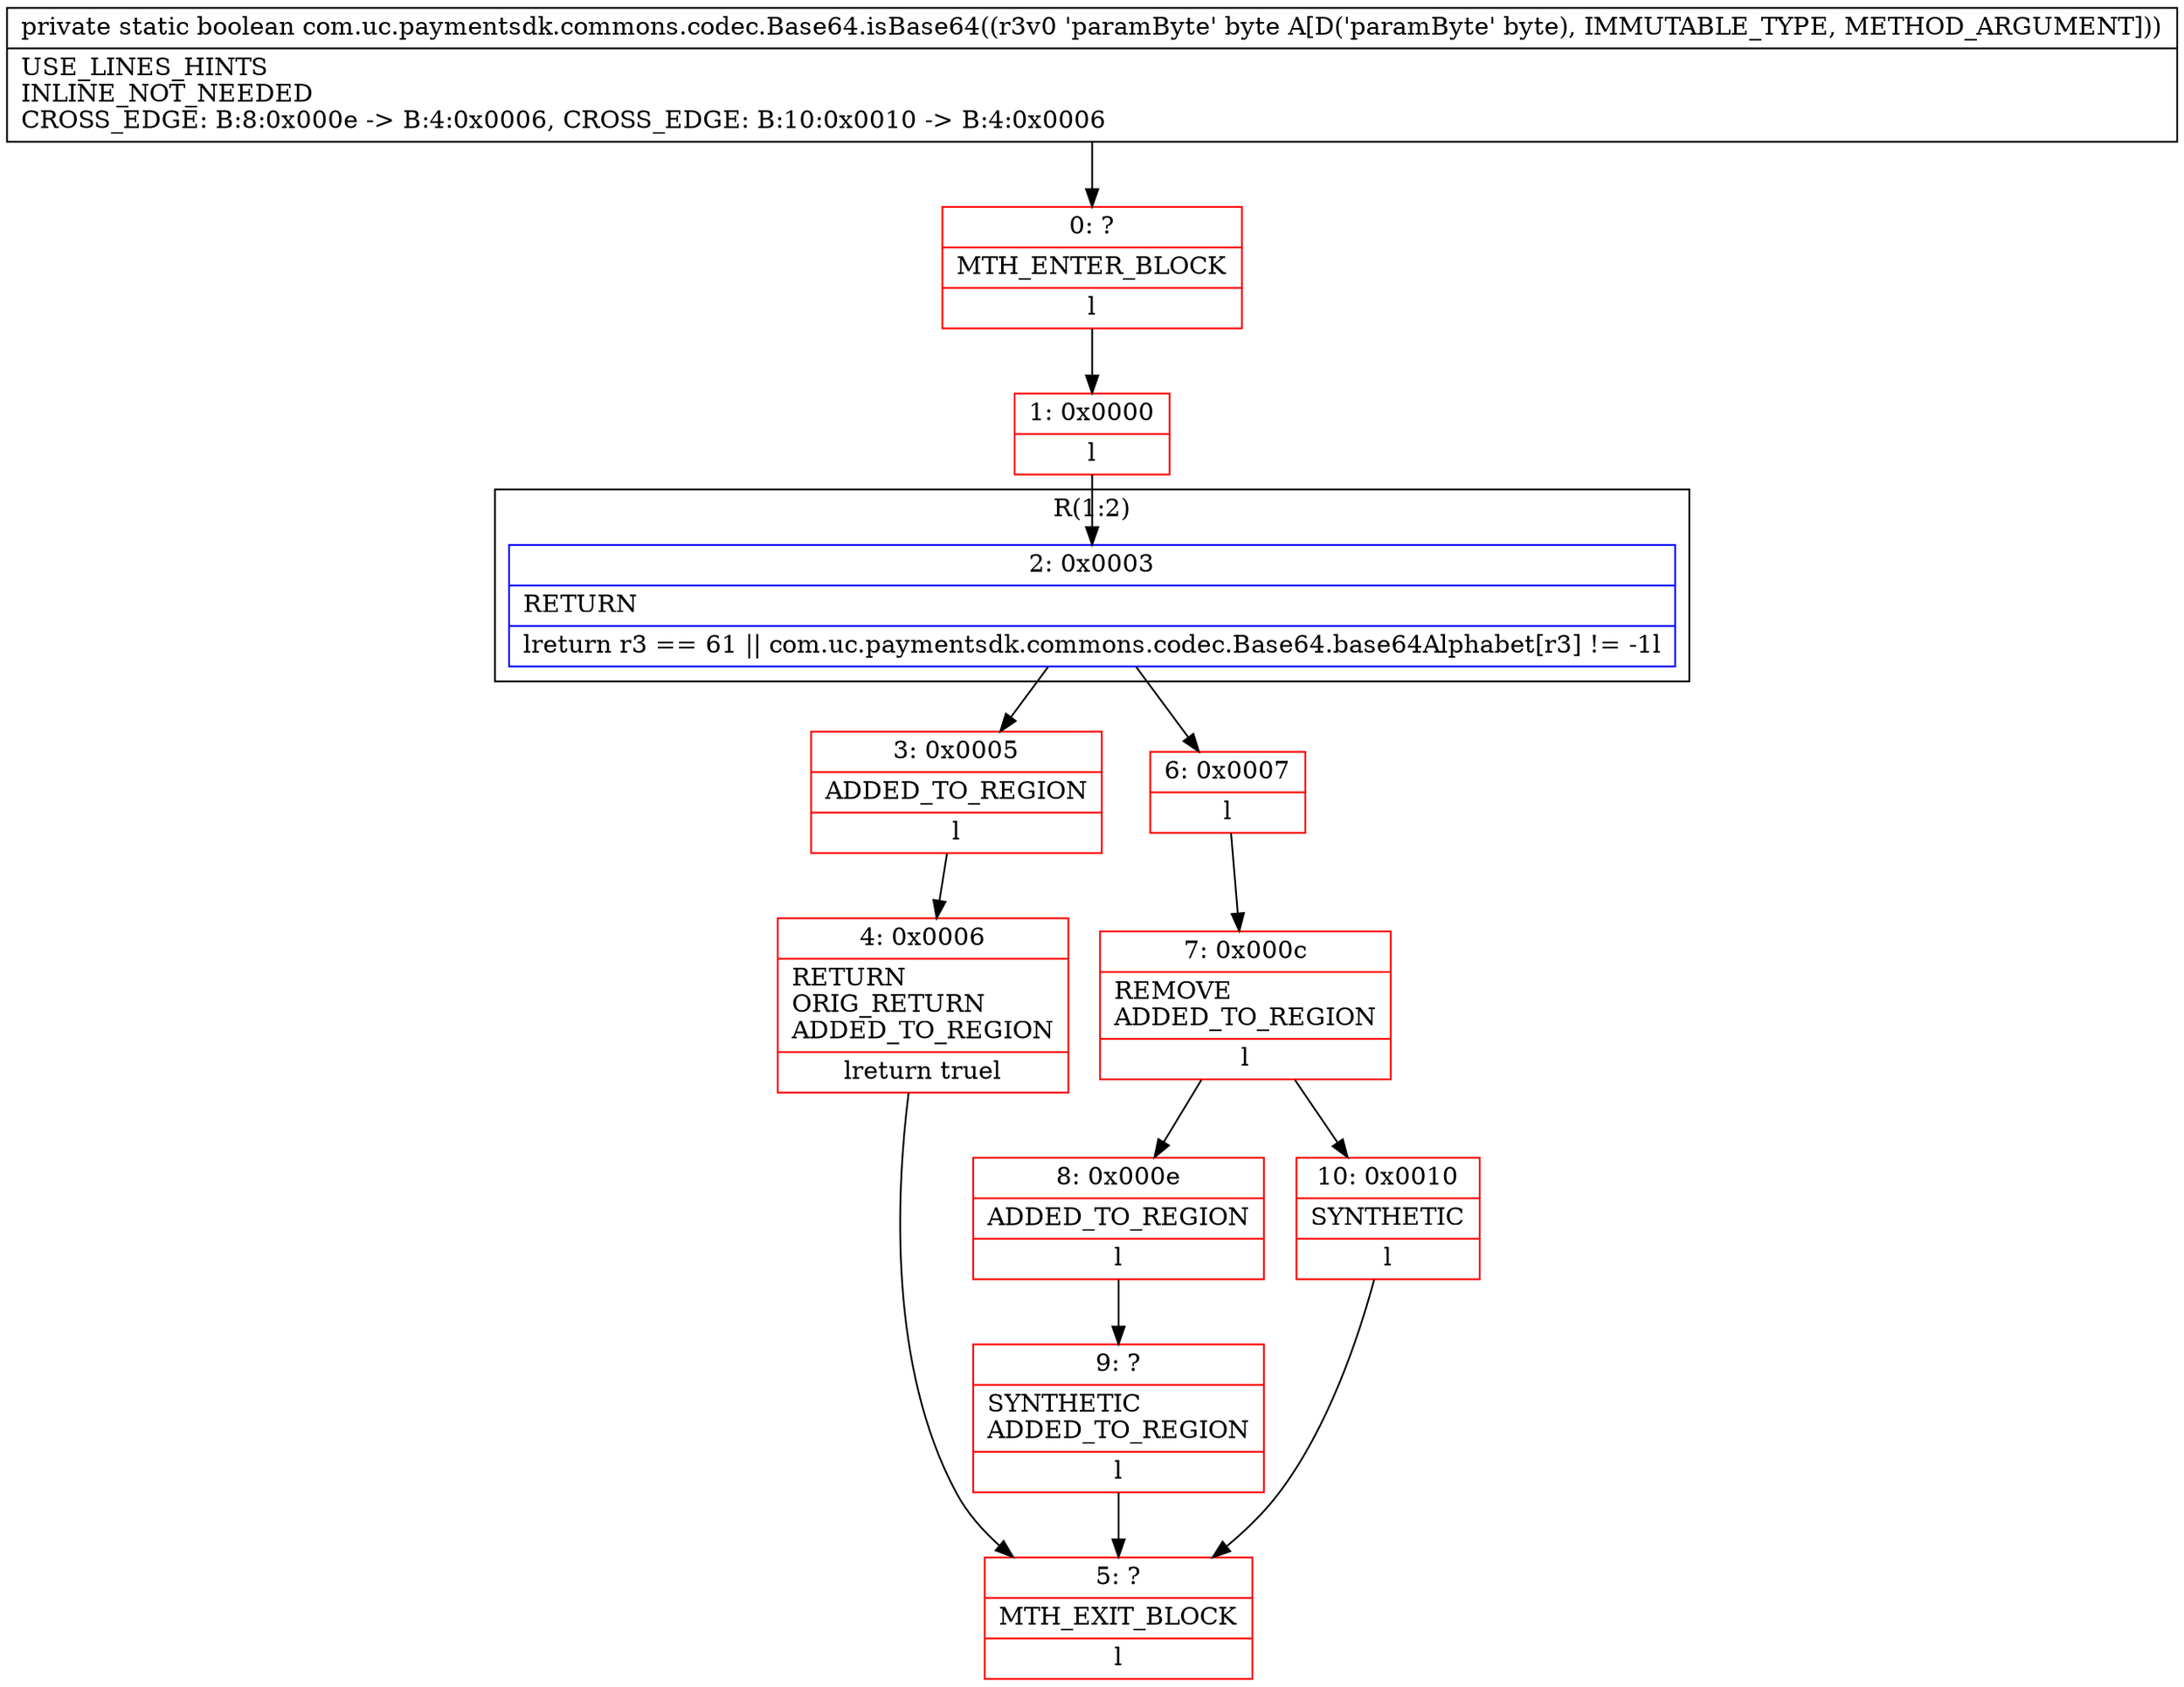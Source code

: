 digraph "CFG forcom.uc.paymentsdk.commons.codec.Base64.isBase64(B)Z" {
subgraph cluster_Region_478882044 {
label = "R(1:2)";
node [shape=record,color=blue];
Node_2 [shape=record,label="{2\:\ 0x0003|RETURN\l|lreturn r3 == 61 \|\| com.uc.paymentsdk.commons.codec.Base64.base64Alphabet[r3] != \-1l}"];
}
Node_0 [shape=record,color=red,label="{0\:\ ?|MTH_ENTER_BLOCK\l|l}"];
Node_1 [shape=record,color=red,label="{1\:\ 0x0000|l}"];
Node_3 [shape=record,color=red,label="{3\:\ 0x0005|ADDED_TO_REGION\l|l}"];
Node_4 [shape=record,color=red,label="{4\:\ 0x0006|RETURN\lORIG_RETURN\lADDED_TO_REGION\l|lreturn truel}"];
Node_5 [shape=record,color=red,label="{5\:\ ?|MTH_EXIT_BLOCK\l|l}"];
Node_6 [shape=record,color=red,label="{6\:\ 0x0007|l}"];
Node_7 [shape=record,color=red,label="{7\:\ 0x000c|REMOVE\lADDED_TO_REGION\l|l}"];
Node_8 [shape=record,color=red,label="{8\:\ 0x000e|ADDED_TO_REGION\l|l}"];
Node_9 [shape=record,color=red,label="{9\:\ ?|SYNTHETIC\lADDED_TO_REGION\l|l}"];
Node_10 [shape=record,color=red,label="{10\:\ 0x0010|SYNTHETIC\l|l}"];
MethodNode[shape=record,label="{private static boolean com.uc.paymentsdk.commons.codec.Base64.isBase64((r3v0 'paramByte' byte A[D('paramByte' byte), IMMUTABLE_TYPE, METHOD_ARGUMENT]))  | USE_LINES_HINTS\lINLINE_NOT_NEEDED\lCROSS_EDGE: B:8:0x000e \-\> B:4:0x0006, CROSS_EDGE: B:10:0x0010 \-\> B:4:0x0006\l}"];
MethodNode -> Node_0;
Node_2 -> Node_3;
Node_2 -> Node_6;
Node_0 -> Node_1;
Node_1 -> Node_2;
Node_3 -> Node_4;
Node_4 -> Node_5;
Node_6 -> Node_7;
Node_7 -> Node_8;
Node_7 -> Node_10;
Node_8 -> Node_9;
Node_9 -> Node_5;
Node_10 -> Node_5;
}

